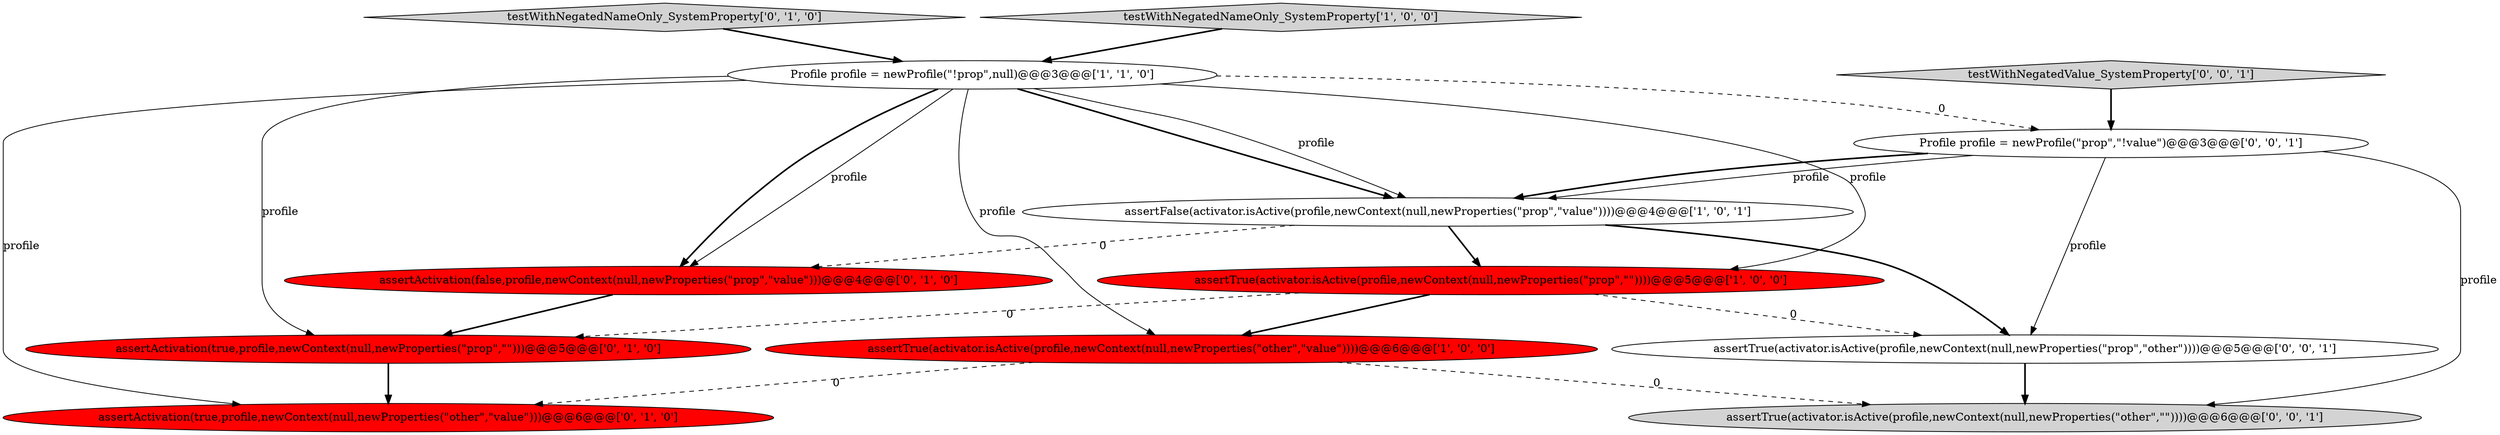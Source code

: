 digraph {
1 [style = filled, label = "assertTrue(activator.isActive(profile,newContext(null,newProperties(\"prop\",\"\"))))@@@5@@@['1', '0', '0']", fillcolor = red, shape = ellipse image = "AAA1AAABBB1BBB"];
11 [style = filled, label = "Profile profile = newProfile(\"prop\",\"!value\")@@@3@@@['0', '0', '1']", fillcolor = white, shape = ellipse image = "AAA0AAABBB3BBB"];
6 [style = filled, label = "testWithNegatedNameOnly_SystemProperty['0', '1', '0']", fillcolor = lightgray, shape = diamond image = "AAA0AAABBB2BBB"];
4 [style = filled, label = "Profile profile = newProfile(\"!prop\",null)@@@3@@@['1', '1', '0']", fillcolor = white, shape = ellipse image = "AAA0AAABBB1BBB"];
0 [style = filled, label = "assertTrue(activator.isActive(profile,newContext(null,newProperties(\"other\",\"value\"))))@@@6@@@['1', '0', '0']", fillcolor = red, shape = ellipse image = "AAA1AAABBB1BBB"];
12 [style = filled, label = "assertTrue(activator.isActive(profile,newContext(null,newProperties(\"prop\",\"other\"))))@@@5@@@['0', '0', '1']", fillcolor = white, shape = ellipse image = "AAA0AAABBB3BBB"];
10 [style = filled, label = "testWithNegatedValue_SystemProperty['0', '0', '1']", fillcolor = lightgray, shape = diamond image = "AAA0AAABBB3BBB"];
2 [style = filled, label = "testWithNegatedNameOnly_SystemProperty['1', '0', '0']", fillcolor = lightgray, shape = diamond image = "AAA0AAABBB1BBB"];
8 [style = filled, label = "assertActivation(false,profile,newContext(null,newProperties(\"prop\",\"value\")))@@@4@@@['0', '1', '0']", fillcolor = red, shape = ellipse image = "AAA1AAABBB2BBB"];
5 [style = filled, label = "assertActivation(true,profile,newContext(null,newProperties(\"prop\",\"\")))@@@5@@@['0', '1', '0']", fillcolor = red, shape = ellipse image = "AAA1AAABBB2BBB"];
7 [style = filled, label = "assertActivation(true,profile,newContext(null,newProperties(\"other\",\"value\")))@@@6@@@['0', '1', '0']", fillcolor = red, shape = ellipse image = "AAA1AAABBB2BBB"];
9 [style = filled, label = "assertTrue(activator.isActive(profile,newContext(null,newProperties(\"other\",\"\"))))@@@6@@@['0', '0', '1']", fillcolor = lightgray, shape = ellipse image = "AAA0AAABBB3BBB"];
3 [style = filled, label = "assertFalse(activator.isActive(profile,newContext(null,newProperties(\"prop\",\"value\"))))@@@4@@@['1', '0', '1']", fillcolor = white, shape = ellipse image = "AAA0AAABBB1BBB"];
4->3 [style = bold, label=""];
1->5 [style = dashed, label="0"];
3->1 [style = bold, label=""];
11->12 [style = solid, label="profile"];
11->9 [style = solid, label="profile"];
4->0 [style = solid, label="profile"];
1->0 [style = bold, label=""];
3->12 [style = bold, label=""];
12->9 [style = bold, label=""];
2->4 [style = bold, label=""];
4->3 [style = solid, label="profile"];
1->12 [style = dashed, label="0"];
6->4 [style = bold, label=""];
8->5 [style = bold, label=""];
4->8 [style = solid, label="profile"];
11->3 [style = bold, label=""];
4->5 [style = solid, label="profile"];
3->8 [style = dashed, label="0"];
4->8 [style = bold, label=""];
5->7 [style = bold, label=""];
11->3 [style = solid, label="profile"];
4->7 [style = solid, label="profile"];
4->11 [style = dashed, label="0"];
0->9 [style = dashed, label="0"];
0->7 [style = dashed, label="0"];
4->1 [style = solid, label="profile"];
10->11 [style = bold, label=""];
}
